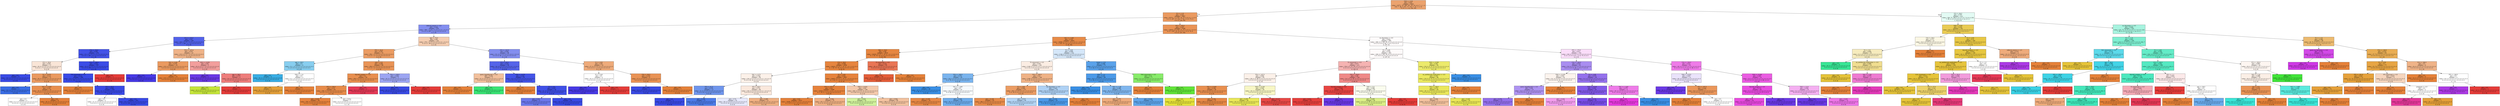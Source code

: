 digraph Tree {
node [shape=box, style="filled", color="black"] ;
0 [label="TSH <= 6.05\ngini = 0.441\nsamples = 6420\nvalue = [4771, 74, 169, 107, 32, 15, 4, 6, 7, 1, 1, 4\n232, 7, 38, 5, 231, 17, 312, 7, 72, 1, 2, 12\n73, 9, 1, 1, 12, 142, 55]", fillcolor="#e58139ba"] ;
1 [label="T3 <= 1.15\ngini = 0.331\nsamples = 5807\nvalue = [4731, 1, 0, 107, 32, 15, 4, 6, 0, 1, 1, 0, 0\n0, 0, 5, 227, 17, 312, 7, 72, 1, 0, 0, 73, 4\n0, 0, 2, 134, 55]", fillcolor="#e58139cd"] ;
0 -> 1 [labeldistance=2.5, labelangle=45, headlabel="True"] ;
2 [label="referral_source <= 4.0\ngini = 0.444\nsamples = 419\nvalue = [96, 1, 0, 0, 1, 0, 0, 0, 0, 0, 1, 0, 0, 0\n0, 4, 0, 2, 297, 7, 1, 0, 0, 0, 0, 0, 0, 0\n2, 7, 0]", fillcolor="#394ae59f"] ;
1 -> 2 ;
3 [label="FTI <= 155.0\ngini = 0.22\nsamples = 297\nvalue = [26, 0, 0, 0, 1, 0, 0, 0, 0, 0, 0, 0, 0, 0\n0, 0, 0, 1, 261, 3, 1, 0, 0, 0, 0, 0, 0, 0\n0, 4, 0]", fillcolor="#394ae5dd"] ;
2 -> 3 ;
4 [label="TT4 <= 50.0\ngini = 0.091\nsamples = 274\nvalue = [11, 0, 0, 0, 0, 0, 0, 0, 0, 0, 0, 0, 0, 0\n0, 0, 0, 1, 261, 0, 0, 0, 0, 0, 0, 0, 0, 0\n0, 1, 0]", fillcolor="#394ae5f2"] ;
3 -> 4 ;
5 [label="FTI <= 50.0\ngini = 0.547\nsamples = 17\nvalue = [9, 0, 0, 0, 0, 0, 0, 0, 0, 0, 0, 0, 0, 0\n0, 0, 0, 1, 7, 0, 0, 0, 0, 0, 0, 0, 0, 0\n0, 0, 0]", fillcolor="#e5813933"] ;
4 -> 5 ;
6 [label="gini = 0.0\nsamples = 6\nvalue = [0, 0, 0, 0, 0, 0, 0, 0, 0, 0, 0, 0, 0, 0\n0, 0, 0, 0, 6, 0, 0, 0, 0, 0, 0, 0, 0, 0\n0, 0, 0]", fillcolor="#394ae5ff"] ;
5 -> 6 ;
7 [label="T3 <= 0.075\ngini = 0.314\nsamples = 11\nvalue = [9, 0, 0, 0, 0, 0, 0, 0, 0, 0, 0, 0, 0, 0\n0, 0, 0, 1, 1, 0, 0, 0, 0, 0, 0, 0, 0, 0\n0, 0, 0]", fillcolor="#e58139cc"] ;
5 -> 7 ;
8 [label="gini = 0.0\nsamples = 1\nvalue = [0, 0, 0, 0, 0, 0, 0, 0, 0, 0, 0, 0, 0, 0\n0, 0, 0, 1, 0, 0, 0, 0, 0, 0, 0, 0, 0, 0\n0, 0, 0]", fillcolor="#396de5ff"] ;
7 -> 8 ;
9 [label="T4U <= 0.565\ngini = 0.18\nsamples = 10\nvalue = [9, 0, 0, 0, 0, 0, 0, 0, 0, 0, 0, 0, 0, 0\n0, 0, 0, 0, 1, 0, 0, 0, 0, 0, 0, 0, 0, 0\n0, 0, 0]", fillcolor="#e58139e3"] ;
7 -> 9 ;
10 [label="gini = 0.5\nsamples = 2\nvalue = [1, 0, 0, 0, 0, 0, 0, 0, 0, 0, 0, 0, 0, 0\n0, 0, 0, 0, 1, 0, 0, 0, 0, 0, 0, 0, 0, 0\n0, 0, 0]", fillcolor="#e5813900"] ;
9 -> 10 ;
11 [label="gini = 0.0\nsamples = 8\nvalue = [8, 0, 0, 0, 0, 0, 0, 0, 0, 0, 0, 0, 0, 0\n0, 0, 0, 0, 0, 0, 0, 0, 0, 0, 0, 0, 0, 0\n0, 0, 0]", fillcolor="#e58139ff"] ;
9 -> 11 ;
12 [label="TT4 <= 158.5\ngini = 0.023\nsamples = 257\nvalue = [2, 0, 0, 0, 0, 0, 0, 0, 0, 0, 0, 0, 0, 0\n0, 0, 0, 0, 254, 0, 0, 0, 0, 0, 0, 0, 0, 0\n0, 1, 0]", fillcolor="#394ae5fc"] ;
4 -> 12 ;
13 [label="TT4_measured <= 0.5\ngini = 0.016\nsamples = 256\nvalue = [2, 0, 0, 0, 0, 0, 0, 0, 0, 0, 0, 0, 0, 0\n0, 0, 0, 0, 254, 0, 0, 0, 0, 0, 0, 0, 0, 0\n0, 0, 0]", fillcolor="#394ae5fd"] ;
12 -> 13 ;
14 [label="gini = 0.0\nsamples = 1\nvalue = [1, 0, 0, 0, 0, 0, 0, 0, 0, 0, 0, 0, 0, 0\n0, 0, 0, 0, 0, 0, 0, 0, 0, 0, 0, 0, 0, 0\n0, 0, 0]", fillcolor="#e58139ff"] ;
13 -> 14 ;
15 [label="FTI <= 62.5\ngini = 0.008\nsamples = 255\nvalue = [1, 0, 0, 0, 0, 0, 0, 0, 0, 0, 0, 0, 0, 0\n0, 0, 0, 0, 254, 0, 0, 0, 0, 0, 0, 0, 0, 0\n0, 0, 0]", fillcolor="#394ae5fe"] ;
13 -> 15 ;
16 [label="gini = 0.5\nsamples = 2\nvalue = [1, 0, 0, 0, 0, 0, 0, 0, 0, 0, 0, 0, 0, 0\n0, 0, 0, 0, 1, 0, 0, 0, 0, 0, 0, 0, 0, 0\n0, 0, 0]", fillcolor="#e5813900"] ;
15 -> 16 ;
17 [label="gini = 0.0\nsamples = 253\nvalue = [0, 0, 0, 0, 0, 0, 0, 0, 0, 0, 0, 0, 0, 0\n0, 0, 0, 0, 253, 0, 0, 0, 0, 0, 0, 0, 0, 0\n0, 0, 0]", fillcolor="#394ae5ff"] ;
15 -> 17 ;
18 [label="gini = 0.0\nsamples = 1\nvalue = [0, 0, 0, 0, 0, 0, 0, 0, 0, 0, 0, 0, 0, 0\n0, 0, 0, 0, 0, 0, 0, 0, 0, 0, 0, 0, 0, 0\n0, 1, 0]", fillcolor="#e53c39ff"] ;
12 -> 18 ;
19 [label="TT4 <= 147.0\ngini = 0.537\nsamples = 23\nvalue = [15, 0, 0, 0, 1, 0, 0, 0, 0, 0, 0, 0, 0, 0\n0, 0, 0, 0, 0, 3, 1, 0, 0, 0, 0, 0, 0, 0\n0, 3, 0]", fillcolor="#e5813999"] ;
3 -> 19 ;
20 [label="T4U <= 0.59\ngini = 0.278\nsamples = 18\nvalue = [15, 0, 0, 0, 0, 0, 0, 0, 0, 0, 0, 0, 0, 0\n0, 0, 0, 0, 0, 3, 0, 0, 0, 0, 0, 0, 0, 0\n0, 0, 0]", fillcolor="#e58139cc"] ;
19 -> 20 ;
21 [label="gini = 0.0\nsamples = 3\nvalue = [0, 0, 0, 0, 0, 0, 0, 0, 0, 0, 0, 0, 0, 0\n0, 0, 0, 0, 0, 3, 0, 0, 0, 0, 0, 0, 0, 0\n0, 0, 0]", fillcolor="#4739e5ff"] ;
20 -> 21 ;
22 [label="gini = 0.0\nsamples = 15\nvalue = [15, 0, 0, 0, 0, 0, 0, 0, 0, 0, 0, 0, 0, 0\n0, 0, 0, 0, 0, 0, 0, 0, 0, 0, 0, 0, 0, 0\n0, 0, 0]", fillcolor="#e58139ff"] ;
20 -> 22 ;
23 [label="TSH <= 0.055\ngini = 0.56\nsamples = 5\nvalue = [0, 0, 0, 0, 1, 0, 0, 0, 0, 0, 0, 0, 0, 0\n0, 0, 0, 0, 0, 0, 1, 0, 0, 0, 0, 0, 0, 0\n0, 3, 0]", fillcolor="#e53c397f"] ;
19 -> 23 ;
24 [label="gini = 0.0\nsamples = 1\nvalue = [0, 0, 0, 0, 0, 0, 0, 0, 0, 0, 0, 0, 0, 0\n0, 0, 0, 0, 0, 0, 1, 0, 0, 0, 0, 0, 0, 0\n0, 0, 0]", fillcolor="#6a39e5ff"] ;
23 -> 24 ;
25 [label="age <= 36.5\ngini = 0.375\nsamples = 4\nvalue = [0, 0, 0, 0, 1, 0, 0, 0, 0, 0, 0, 0, 0, 0\n0, 0, 0, 0, 0, 0, 0, 0, 0, 0, 0, 0, 0, 0\n0, 3, 0]", fillcolor="#e53c39aa"] ;
23 -> 25 ;
26 [label="gini = 0.0\nsamples = 1\nvalue = [0, 0, 0, 0, 1, 0, 0, 0, 0, 0, 0, 0, 0, 0\n0, 0, 0, 0, 0, 0, 0, 0, 0, 0, 0, 0, 0, 0\n0, 0, 0]", fillcolor="#c5e539ff"] ;
25 -> 26 ;
27 [label="gini = 0.0\nsamples = 3\nvalue = [0, 0, 0, 0, 0, 0, 0, 0, 0, 0, 0, 0, 0, 0\n0, 0, 0, 0, 0, 0, 0, 0, 0, 0, 0, 0, 0, 0\n0, 3, 0]", fillcolor="#e53c39ff"] ;
25 -> 27 ;
28 [label="age <= 70.5\ngini = 0.58\nsamples = 122\nvalue = [70, 1, 0, 0, 0, 0, 0, 0, 0, 0, 1, 0, 0, 0\n0, 4, 0, 1, 36, 4, 0, 0, 0, 0, 0, 0, 0, 0\n2, 3, 0]", fillcolor="#e5813965"] ;
2 -> 28 ;
29 [label="FTI <= 64.5\ngini = 0.357\nsamples = 74\nvalue = [59, 1, 0, 0, 0, 0, 0, 0, 0, 0, 0, 0, 0, 0\n0, 4, 0, 1, 2, 3, 0, 0, 0, 0, 0, 0, 0, 0\n2, 2, 0]", fillcolor="#e58139c8"] ;
28 -> 29 ;
30 [label="age <= 60.5\ngini = 0.5\nsamples = 6\nvalue = [1, 1, 0, 0, 0, 0, 0, 0, 0, 0, 0, 0, 0, 0\n0, 4, 0, 0, 0, 0, 0, 0, 0, 0, 0, 0, 0, 0\n0, 0, 0]", fillcolor="#39aee599"] ;
29 -> 30 ;
31 [label="gini = 0.0\nsamples = 4\nvalue = [0, 0, 0, 0, 0, 0, 0, 0, 0, 0, 0, 0, 0, 0\n0, 4, 0, 0, 0, 0, 0, 0, 0, 0, 0, 0, 0, 0\n0, 0, 0]", fillcolor="#39aee5ff"] ;
30 -> 31 ;
32 [label="TSH <= 1.31\ngini = 0.5\nsamples = 2\nvalue = [1, 1, 0, 0, 0, 0, 0, 0, 0, 0, 0, 0, 0, 0\n0, 0, 0, 0, 0, 0, 0, 0, 0, 0, 0, 0, 0, 0\n0, 0, 0]", fillcolor="#e5813900"] ;
30 -> 32 ;
33 [label="gini = 0.0\nsamples = 1\nvalue = [0, 1, 0, 0, 0, 0, 0, 0, 0, 0, 0, 0, 0, 0\n0, 0, 0, 0, 0, 0, 0, 0, 0, 0, 0, 0, 0, 0\n0, 0, 0]", fillcolor="#e5a039ff"] ;
32 -> 33 ;
34 [label="gini = 0.0\nsamples = 1\nvalue = [1, 0, 0, 0, 0, 0, 0, 0, 0, 0, 0, 0, 0, 0\n0, 0, 0, 0, 0, 0, 0, 0, 0, 0, 0, 0, 0, 0\n0, 0, 0]", fillcolor="#e58139ff"] ;
32 -> 34 ;
35 [label="sick <= 0.5\ngini = 0.268\nsamples = 68\nvalue = [58, 0, 0, 0, 0, 0, 0, 0, 0, 0, 0, 0, 0, 0\n0, 0, 0, 1, 2, 3, 0, 0, 0, 0, 0, 0, 0, 0\n2, 2, 0]", fillcolor="#e58139d8"] ;
29 -> 35 ;
36 [label="thyroid_surgery <= 0.5\ngini = 0.2\nsamples = 65\nvalue = [58, 0, 0, 0, 0, 0, 0, 0, 0, 0, 0, 0, 0, 0\n0, 0, 0, 1, 0, 3, 0, 0, 0, 0, 0, 0, 0, 0\n2, 1, 0]", fillcolor="#e58139e2"] ;
35 -> 36 ;
37 [label="FTI <= 156.0\ngini = 0.15\nsamples = 63\nvalue = [58, 0, 0, 0, 0, 0, 0, 0, 0, 0, 0, 0, 0, 0\n0, 0, 0, 1, 0, 3, 0, 0, 0, 0, 0, 0, 0, 0\n0, 1, 0]", fillcolor="#e58139ea"] ;
36 -> 37 ;
38 [label="gini = 0.035\nsamples = 56\nvalue = [55, 0, 0, 0, 0, 0, 0, 0, 0, 0, 0, 0, 0, 0\n0, 0, 0, 1, 0, 0, 0, 0, 0, 0, 0, 0, 0, 0\n0, 0, 0]", fillcolor="#e58139fa"] ;
37 -> 38 ;
39 [label="gini = 0.612\nsamples = 7\nvalue = [3, 0, 0, 0, 0, 0, 0, 0, 0, 0, 0, 0, 0, 0\n0, 0, 0, 0, 0, 3, 0, 0, 0, 0, 0, 0, 0, 0\n0, 1, 0]", fillcolor="#e5813900"] ;
37 -> 39 ;
40 [label="gini = 0.0\nsamples = 2\nvalue = [0, 0, 0, 0, 0, 0, 0, 0, 0, 0, 0, 0, 0, 0\n0, 0, 0, 0, 0, 0, 0, 0, 0, 0, 0, 0, 0, 0\n2, 0, 0]", fillcolor="#e53956ff"] ;
36 -> 40 ;
41 [label="TT4 <= 128.0\ngini = 0.444\nsamples = 3\nvalue = [0, 0, 0, 0, 0, 0, 0, 0, 0, 0, 0, 0, 0, 0\n0, 0, 0, 0, 2, 0, 0, 0, 0, 0, 0, 0, 0, 0\n0, 1, 0]", fillcolor="#394ae57f"] ;
35 -> 41 ;
42 [label="gini = 0.0\nsamples = 2\nvalue = [0, 0, 0, 0, 0, 0, 0, 0, 0, 0, 0, 0, 0, 0\n0, 0, 0, 0, 2, 0, 0, 0, 0, 0, 0, 0, 0, 0\n0, 0, 0]", fillcolor="#394ae5ff"] ;
41 -> 42 ;
43 [label="gini = 0.0\nsamples = 1\nvalue = [0, 0, 0, 0, 0, 0, 0, 0, 0, 0, 0, 0, 0, 0\n0, 0, 0, 0, 0, 0, 0, 0, 0, 0, 0, 0, 0, 0\n0, 1, 0]", fillcolor="#e53c39ff"] ;
41 -> 43 ;
44 [label="FTI <= 143.5\ngini = 0.444\nsamples = 48\nvalue = [11, 0, 0, 0, 0, 0, 0, 0, 0, 0, 1, 0, 0, 0\n0, 0, 0, 0, 34, 1, 0, 0, 0, 0, 0, 0, 0, 0\n0, 1, 0]", fillcolor="#394ae59f"] ;
28 -> 44 ;
45 [label="FTI <= 63.5\ngini = 0.234\nsamples = 38\nvalue = [4, 0, 0, 0, 0, 0, 0, 0, 0, 0, 1, 0, 0, 0\n0, 0, 0, 0, 33, 0, 0, 0, 0, 0, 0, 0, 0, 0\n0, 0, 0]", fillcolor="#394ae5da"] ;
44 -> 45 ;
46 [label="query_hypothyroid <= 0.5\ngini = 0.444\nsamples = 3\nvalue = [2, 0, 0, 0, 0, 0, 0, 0, 0, 0, 1, 0, 0, 0\n0, 0, 0, 0, 0, 0, 0, 0, 0, 0, 0, 0, 0, 0\n0, 0, 0]", fillcolor="#e581397f"] ;
45 -> 46 ;
47 [label="gini = 0.0\nsamples = 2\nvalue = [2, 0, 0, 0, 0, 0, 0, 0, 0, 0, 0, 0, 0, 0\n0, 0, 0, 0, 0, 0, 0, 0, 0, 0, 0, 0, 0, 0\n0, 0, 0]", fillcolor="#e58139ff"] ;
46 -> 47 ;
48 [label="gini = 0.0\nsamples = 1\nvalue = [0, 0, 0, 0, 0, 0, 0, 0, 0, 0, 1, 0, 0, 0\n0, 0, 0, 0, 0, 0, 0, 0, 0, 0, 0, 0, 0, 0\n0, 0, 0]", fillcolor="#39e575ff"] ;
46 -> 48 ;
49 [label="TSH <= 0.075\ngini = 0.108\nsamples = 35\nvalue = [2, 0, 0, 0, 0, 0, 0, 0, 0, 0, 0, 0, 0, 0\n0, 0, 0, 0, 33, 0, 0, 0, 0, 0, 0, 0, 0, 0\n0, 0, 0]", fillcolor="#394ae5f0"] ;
45 -> 49 ;
50 [label="gini = 0.0\nsamples = 1\nvalue = [1, 0, 0, 0, 0, 0, 0, 0, 0, 0, 0, 0, 0, 0\n0, 0, 0, 0, 0, 0, 0, 0, 0, 0, 0, 0, 0, 0\n0, 0, 0]", fillcolor="#e58139ff"] ;
49 -> 50 ;
51 [label="T3 <= 0.5\ngini = 0.057\nsamples = 34\nvalue = [1, 0, 0, 0, 0, 0, 0, 0, 0, 0, 0, 0, 0, 0\n0, 0, 0, 0, 33, 0, 0, 0, 0, 0, 0, 0, 0, 0\n0, 0, 0]", fillcolor="#394ae5f7"] ;
49 -> 51 ;
52 [label="gini = 0.32\nsamples = 5\nvalue = [1, 0, 0, 0, 0, 0, 0, 0, 0, 0, 0, 0, 0, 0\n0, 0, 0, 0, 4, 0, 0, 0, 0, 0, 0, 0, 0, 0\n0, 0, 0]", fillcolor="#394ae5bf"] ;
51 -> 52 ;
53 [label="gini = 0.0\nsamples = 29\nvalue = [0, 0, 0, 0, 0, 0, 0, 0, 0, 0, 0, 0, 0, 0\n0, 0, 0, 0, 29, 0, 0, 0, 0, 0, 0, 0, 0, 0\n0, 0, 0]", fillcolor="#394ae5ff"] ;
51 -> 53 ;
54 [label="T3 <= 0.65\ngini = 0.48\nsamples = 10\nvalue = [7, 0, 0, 0, 0, 0, 0, 0, 0, 0, 0, 0, 0, 0\n0, 0, 0, 0, 1, 1, 0, 0, 0, 0, 0, 0, 0, 0\n0, 1, 0]", fillcolor="#e58139aa"] ;
44 -> 54 ;
55 [label="T3 <= 0.45\ngini = 0.5\nsamples = 2\nvalue = [0, 0, 0, 0, 0, 0, 0, 0, 0, 0, 0, 0, 0, 0\n0, 0, 0, 0, 0, 1, 0, 0, 0, 0, 0, 0, 0, 0\n0, 1, 0]", fillcolor="#4739e500"] ;
54 -> 55 ;
56 [label="gini = 0.0\nsamples = 1\nvalue = [0, 0, 0, 0, 0, 0, 0, 0, 0, 0, 0, 0, 0, 0\n0, 0, 0, 0, 0, 1, 0, 0, 0, 0, 0, 0, 0, 0\n0, 0, 0]", fillcolor="#4739e5ff"] ;
55 -> 56 ;
57 [label="gini = 0.0\nsamples = 1\nvalue = [0, 0, 0, 0, 0, 0, 0, 0, 0, 0, 0, 0, 0, 0\n0, 0, 0, 0, 0, 0, 0, 0, 0, 0, 0, 0, 0, 0\n0, 1, 0]", fillcolor="#e53c39ff"] ;
55 -> 57 ;
58 [label="TT4 <= 92.5\ngini = 0.219\nsamples = 8\nvalue = [7, 0, 0, 0, 0, 0, 0, 0, 0, 0, 0, 0, 0, 0\n0, 0, 0, 0, 1, 0, 0, 0, 0, 0, 0, 0, 0, 0\n0, 0, 0]", fillcolor="#e58139db"] ;
54 -> 58 ;
59 [label="gini = 0.0\nsamples = 1\nvalue = [0, 0, 0, 0, 0, 0, 0, 0, 0, 0, 0, 0, 0, 0\n0, 0, 0, 0, 1, 0, 0, 0, 0, 0, 0, 0, 0, 0\n0, 0, 0]", fillcolor="#394ae5ff"] ;
58 -> 59 ;
60 [label="gini = 0.0\nsamples = 7\nvalue = [7, 0, 0, 0, 0, 0, 0, 0, 0, 0, 0, 0, 0, 0\n0, 0, 0, 0, 0, 0, 0, 0, 0, 0, 0, 0, 0, 0\n0, 0, 0]", fillcolor="#e58139ff"] ;
58 -> 60 ;
61 [label="FTI <= 155.5\ngini = 0.257\nsamples = 5388\nvalue = [4635, 0, 0, 107, 31, 15, 4, 6, 0, 1, 0, 0, 0\n0, 0, 1, 227, 15, 15, 0, 71, 1, 0, 0, 73, 4\n0, 0, 0, 127, 55]", fillcolor="#e58139da"] ;
1 -> 61 ;
62 [label="T4U <= 1.265\ngini = 0.141\nsamples = 4933\nvalue = [4566, 0, 0, 5, 1, 15, 4, 6, 0, 1, 0, 0, 0, 0\n0, 1, 216, 15, 15, 0, 9, 0, 0, 0, 0, 4, 0, 0\n0, 20, 55]", fillcolor="#e58139eb"] ;
61 -> 62 ;
63 [label="TBG <= 30.5\ngini = 0.08\nsamples = 4619\nvalue = [4430, 0, 0, 5, 1, 15, 4, 1, 0, 1, 0, 0, 0, 0\n0, 1, 43, 15, 15, 0, 9, 0, 0, 0, 0, 4, 0, 0\n0, 20, 55]", fillcolor="#e58139f4"] ;
62 -> 63 ;
64 [label="TT4 <= 56.5\ngini = 0.058\nsamples = 4556\nvalue = [4422, 0, 0, 5, 1, 15, 4, 1, 0, 1, 0, 0, 0, 0\n0, 1, 43, 15, 15, 0, 9, 0, 0, 0, 0, 4, 0, 0\n0, 20, 0]", fillcolor="#e58139f7"] ;
63 -> 64 ;
65 [label="T4U <= 0.73\ngini = 0.782\nsamples = 59\nvalue = [19, 0, 0, 2, 0, 0, 0, 0, 0, 1, 0, 0, 0, 0\n0, 0, 0, 10, 14, 0, 0, 0, 0, 0, 0, 4, 0, 0\n0, 9, 0]", fillcolor="#e581391c"] ;
64 -> 65 ;
66 [label="FTI <= 61.5\ngini = 0.379\nsamples = 13\nvalue = [1, 0, 0, 0, 0, 0, 0, 0, 0, 0, 0, 0, 0, 0\n0, 0, 0, 10, 2, 0, 0, 0, 0, 0, 0, 0, 0, 0\n0, 0, 0]", fillcolor="#396de5b9"] ;
65 -> 66 ;
67 [label="gini = 0.0\nsamples = 2\nvalue = [0, 0, 0, 0, 0, 0, 0, 0, 0, 0, 0, 0, 0, 0\n0, 0, 0, 0, 2, 0, 0, 0, 0, 0, 0, 0, 0, 0\n0, 0, 0]", fillcolor="#394ae5ff"] ;
66 -> 67 ;
68 [label="gini = 0.165\nsamples = 11\nvalue = [1, 0, 0, 0, 0, 0, 0, 0, 0, 0, 0, 0, 0, 0\n0, 0, 0, 10, 0, 0, 0, 0, 0, 0, 0, 0, 0, 0\n0, 0, 0]", fillcolor="#396de5e6"] ;
66 -> 68 ;
69 [label="FTI <= 64.5\ngini = 0.731\nsamples = 46\nvalue = [18, 0, 0, 2, 0, 0, 0, 0, 0, 1, 0, 0, 0, 0\n0, 0, 0, 0, 12, 0, 0, 0, 0, 0, 0, 4, 0, 0\n0, 9, 0]", fillcolor="#e581392d"] ;
65 -> 69 ;
70 [label="gini = 0.72\nsamples = 33\nvalue = [9, 0, 0, 0, 0, 0, 0, 0, 0, 0, 0, 0, 0, 0\n0, 0, 0, 0, 12, 0, 0, 0, 0, 0, 0, 4, 0, 0\n0, 8, 0]", fillcolor="#394ae520"] ;
69 -> 70 ;
71 [label="gini = 0.485\nsamples = 13\nvalue = [9, 0, 0, 2, 0, 0, 0, 0, 0, 1, 0, 0, 0, 0\n0, 0, 0, 0, 0, 0, 0, 0, 0, 0, 0, 0, 0, 0\n0, 1, 0]", fillcolor="#e58139a2"] ;
69 -> 71 ;
72 [label="T3 <= 3.05\ngini = 0.041\nsamples = 4497\nvalue = [4403, 0, 0, 3, 1, 15, 4, 1, 0, 0, 0, 0, 0, 0\n0, 1, 43, 5, 1, 0, 9, 0, 0, 0, 0, 0, 0, 0\n0, 11, 0]", fillcolor="#e58139fa"] ;
64 -> 72 ;
73 [label="TT4 <= 157.5\ngini = 0.02\nsamples = 4388\nvalue = [4343, 0, 0, 0, 1, 2, 0, 1, 0, 0, 0, 0, 0, 0\n0, 1, 19, 5, 1, 0, 9, 0, 0, 0, 0, 0, 0, 0\n0, 6, 0]", fillcolor="#e58139fc"] ;
72 -> 73 ;
74 [label="gini = 0.01\nsamples = 4313\nvalue = [4292, 0, 0, 0, 0, 2, 0, 1, 0, 0, 0, 0, 0, 0\n0, 1, 8, 5, 1, 0, 1, 0, 0, 0, 0, 0, 0, 0\n0, 2, 0]", fillcolor="#e58139fe"] ;
73 -> 74 ;
75 [label="gini = 0.502\nsamples = 75\nvalue = [51, 0, 0, 0, 1, 0, 0, 0, 0, 0, 0, 0, 0, 0\n0, 0, 11, 0, 0, 0, 8, 0, 0, 0, 0, 0, 0, 0\n0, 4, 0]", fillcolor="#e581399f"] ;
73 -> 75 ;
76 [label="TSH <= 0.032\ngini = 0.63\nsamples = 109\nvalue = [60, 0, 0, 3, 0, 13, 4, 0, 0, 0, 0, 0, 0, 0\n0, 0, 24, 0, 0, 0, 0, 0, 0, 0, 0, 0, 0, 0\n0, 5, 0]", fillcolor="#e581396c"] ;
72 -> 76 ;
77 [label="gini = 0.622\nsamples = 14\nvalue = [2, 0, 0, 2, 0, 8, 1, 0, 0, 0, 0, 0, 0, 0\n0, 0, 1, 0, 0, 0, 0, 0, 0, 0, 0, 0, 0, 0\n0, 0, 0]", fillcolor="#a3e5397f"] ;
76 -> 77 ;
78 [label="gini = 0.562\nsamples = 95\nvalue = [58, 0, 0, 1, 0, 5, 3, 0, 0, 0, 0, 0, 0, 0\n0, 0, 23, 0, 0, 0, 0, 0, 0, 0, 0, 0, 0, 0\n0, 5, 0]", fillcolor="#e581397c"] ;
76 -> 78 ;
79 [label="T3_measured <= 0.5\ngini = 0.222\nsamples = 63\nvalue = [8, 0, 0, 0, 0, 0, 0, 0, 0, 0, 0, 0, 0, 0\n0, 0, 0, 0, 0, 0, 0, 0, 0, 0, 0, 0, 0, 0\n0, 0, 55]", fillcolor="#e55e39da"] ;
63 -> 79 ;
80 [label="gini = 0.0\nsamples = 55\nvalue = [0, 0, 0, 0, 0, 0, 0, 0, 0, 0, 0, 0, 0, 0\n0, 0, 0, 0, 0, 0, 0, 0, 0, 0, 0, 0, 0, 0\n0, 0, 55]", fillcolor="#e55e39ff"] ;
79 -> 80 ;
81 [label="gini = 0.0\nsamples = 8\nvalue = [8, 0, 0, 0, 0, 0, 0, 0, 0, 0, 0, 0, 0, 0\n0, 0, 0, 0, 0, 0, 0, 0, 0, 0, 0, 0, 0, 0\n0, 0, 0]", fillcolor="#e58139ff"] ;
79 -> 81 ;
82 [label="T3 <= 3.05\ngini = 0.509\nsamples = 314\nvalue = [136, 0, 0, 0, 0, 0, 0, 5, 0, 0, 0, 0, 0, 0\n0, 0, 173, 0, 0, 0, 0, 0, 0, 0, 0, 0, 0, 0\n0, 0, 0]", fillcolor="#398fe535"] ;
62 -> 82 ;
83 [label="T3_measured <= 0.5\ngini = 0.501\nsamples = 241\nvalue = [129, 0, 0, 0, 0, 0, 0, 1, 0, 0, 0, 0, 0, 0\n0, 0, 111, 0, 0, 0, 0, 0, 0, 0, 0, 0, 0, 0\n0, 0, 0]", fillcolor="#e5813923"] ;
82 -> 83 ;
84 [label="TT4 <= 150.5\ngini = 0.372\nsamples = 93\nvalue = [23, 0, 0, 0, 0, 0, 0, 0, 0, 0, 0, 0, 0, 0\n0, 0, 70, 0, 0, 0, 0, 0, 0, 0, 0, 0, 0, 0\n0, 0, 0]", fillcolor="#398fe5ab"] ;
83 -> 84 ;
85 [label="gini = 0.0\nsamples = 46\nvalue = [0, 0, 0, 0, 0, 0, 0, 0, 0, 0, 0, 0, 0, 0\n0, 0, 46, 0, 0, 0, 0, 0, 0, 0, 0, 0, 0, 0\n0, 0, 0]", fillcolor="#398fe5ff"] ;
84 -> 85 ;
86 [label="T4U <= 1.465\ngini = 0.5\nsamples = 47\nvalue = [23, 0, 0, 0, 0, 0, 0, 0, 0, 0, 0, 0, 0, 0\n0, 0, 24, 0, 0, 0, 0, 0, 0, 0, 0, 0, 0, 0\n0, 0, 0]", fillcolor="#398fe50b"] ;
84 -> 86 ;
87 [label="gini = 0.105\nsamples = 18\nvalue = [17, 0, 0, 0, 0, 0, 0, 0, 0, 0, 0, 0, 0, 0\n0, 0, 1, 0, 0, 0, 0, 0, 0, 0, 0, 0, 0, 0\n0, 0, 0]", fillcolor="#e58139f0"] ;
86 -> 87 ;
88 [label="gini = 0.328\nsamples = 29\nvalue = [6, 0, 0, 0, 0, 0, 0, 0, 0, 0, 0, 0, 0, 0\n0, 0, 23, 0, 0, 0, 0, 0, 0, 0, 0, 0, 0, 0\n0, 0, 0]", fillcolor="#398fe5bc"] ;
86 -> 88 ;
89 [label="TT4 <= 160.5\ngini = 0.41\nsamples = 148\nvalue = [106, 0, 0, 0, 0, 0, 0, 1, 0, 0, 0, 0, 0, 0\n0, 0, 41, 0, 0, 0, 0, 0, 0, 0, 0, 0, 0, 0\n0, 0, 0]", fillcolor="#e581399b"] ;
83 -> 89 ;
90 [label="T3 <= 2.85\ngini = 0.294\nsamples = 113\nvalue = [93, 0, 0, 0, 0, 0, 0, 1, 0, 0, 0, 0, 0, 0\n0, 0, 19, 0, 0, 0, 0, 0, 0, 0, 0, 0, 0, 0\n0, 0, 0]", fillcolor="#e58139c9"] ;
89 -> 90 ;
91 [label="gini = 0.139\nsamples = 93\nvalue = [86, 0, 0, 0, 0, 0, 0, 0, 0, 0, 0, 0, 0, 0\n0, 0, 7, 0, 0, 0, 0, 0, 0, 0, 0, 0, 0, 0\n0, 0, 0]", fillcolor="#e58139ea"] ;
90 -> 91 ;
92 [label="gini = 0.515\nsamples = 20\nvalue = [7, 0, 0, 0, 0, 0, 0, 1, 0, 0, 0, 0, 0, 0\n0, 0, 12, 0, 0, 0, 0, 0, 0, 0, 0, 0, 0, 0\n0, 0, 0]", fillcolor="#398fe562"] ;
90 -> 92 ;
93 [label="on_thyroxine <= 0.5\ngini = 0.467\nsamples = 35\nvalue = [13, 0, 0, 0, 0, 0, 0, 0, 0, 0, 0, 0, 0, 0\n0, 0, 22, 0, 0, 0, 0, 0, 0, 0, 0, 0, 0, 0\n0, 0, 0]", fillcolor="#398fe568"] ;
89 -> 93 ;
94 [label="gini = 0.153\nsamples = 24\nvalue = [2, 0, 0, 0, 0, 0, 0, 0, 0, 0, 0, 0, 0, 0\n0, 0, 22, 0, 0, 0, 0, 0, 0, 0, 0, 0, 0, 0\n0, 0, 0]", fillcolor="#398fe5e8"] ;
93 -> 94 ;
95 [label="gini = 0.0\nsamples = 11\nvalue = [11, 0, 0, 0, 0, 0, 0, 0, 0, 0, 0, 0, 0, 0\n0, 0, 0, 0, 0, 0, 0, 0, 0, 0, 0, 0, 0, 0\n0, 0, 0]", fillcolor="#e58139ff"] ;
93 -> 95 ;
96 [label="tumor <= 0.5\ngini = 0.266\nsamples = 73\nvalue = [7, 0, 0, 0, 0, 0, 0, 4, 0, 0, 0, 0, 0, 0\n0, 0, 62, 0, 0, 0, 0, 0, 0, 0, 0, 0, 0, 0\n0, 0, 0]", fillcolor="#398fe5d4"] ;
82 -> 96 ;
97 [label="TSH <= 1.2\ngini = 0.161\nsamples = 68\nvalue = [6, 0, 0, 0, 0, 0, 0, 0, 0, 0, 0, 0, 0, 0\n0, 0, 62, 0, 0, 0, 0, 0, 0, 0, 0, 0, 0, 0\n0, 0, 0]", fillcolor="#398fe5e6"] ;
96 -> 97 ;
98 [label="gini = 0.0\nsamples = 45\nvalue = [0, 0, 0, 0, 0, 0, 0, 0, 0, 0, 0, 0, 0, 0\n0, 0, 45, 0, 0, 0, 0, 0, 0, 0, 0, 0, 0, 0\n0, 0, 0]", fillcolor="#398fe5ff"] ;
97 -> 98 ;
99 [label="T4U <= 1.48\ngini = 0.386\nsamples = 23\nvalue = [6, 0, 0, 0, 0, 0, 0, 0, 0, 0, 0, 0, 0, 0\n0, 0, 17, 0, 0, 0, 0, 0, 0, 0, 0, 0, 0, 0\n0, 0, 0]", fillcolor="#398fe5a5"] ;
97 -> 99 ;
100 [label="gini = 0.375\nsamples = 4\nvalue = [3, 0, 0, 0, 0, 0, 0, 0, 0, 0, 0, 0, 0, 0\n0, 0, 1, 0, 0, 0, 0, 0, 0, 0, 0, 0, 0, 0\n0, 0, 0]", fillcolor="#e58139aa"] ;
99 -> 100 ;
101 [label="gini = 0.266\nsamples = 19\nvalue = [3, 0, 0, 0, 0, 0, 0, 0, 0, 0, 0, 0, 0, 0\n0, 0, 16, 0, 0, 0, 0, 0, 0, 0, 0, 0, 0, 0\n0, 0, 0]", fillcolor="#398fe5cf"] ;
99 -> 101 ;
102 [label="TSH_measured <= 0.5\ngini = 0.32\nsamples = 5\nvalue = [1, 0, 0, 0, 0, 0, 0, 4, 0, 0, 0, 0, 0, 0\n0, 0, 0, 0, 0, 0, 0, 0, 0, 0, 0, 0, 0, 0\n0, 0, 0]", fillcolor="#61e539bf"] ;
96 -> 102 ;
103 [label="gini = 0.0\nsamples = 1\nvalue = [1, 0, 0, 0, 0, 0, 0, 0, 0, 0, 0, 0, 0, 0\n0, 0, 0, 0, 0, 0, 0, 0, 0, 0, 0, 0, 0, 0\n0, 0, 0]", fillcolor="#e58139ff"] ;
102 -> 103 ;
104 [label="gini = 0.0\nsamples = 4\nvalue = [0, 0, 0, 0, 0, 0, 0, 4, 0, 0, 0, 0, 0, 0\n0, 0, 0, 0, 0, 0, 0, 0, 0, 0, 0, 0, 0, 0\n0, 0, 0]", fillcolor="#61e539ff"] ;
102 -> 104 ;
105 [label="on_thyroxine <= 0.5\ngini = 0.822\nsamples = 455\nvalue = [69, 0, 0, 102, 30, 0, 0, 0, 0, 0, 0, 0, 0, 0\n0, 0, 11, 0, 0, 0, 62, 1, 0, 0, 73, 0, 0, 0\n0, 107, 0]", fillcolor="#e53c3904"] ;
61 -> 105 ;
106 [label="T3 <= 2.85\ngini = 0.725\nsamples = 303\nvalue = [49, 0, 0, 102, 30, 0, 0, 0, 0, 0, 0, 0, 0, 0\n0, 0, 10, 0, 0, 0, 5, 0, 0, 0, 0, 0, 0, 0\n0, 107, 0]", fillcolor="#e53c3906"] ;
105 -> 106 ;
107 [label="T3_measured <= 0.5\ngini = 0.671\nsamples = 211\nvalue = [39, 0, 0, 31, 30, 0, 0, 0, 0, 0, 0, 0, 0, 0\n0, 0, 0, 0, 0, 0, 5, 0, 0, 0, 0, 0, 0, 0\n0, 106, 0]", fillcolor="#e53c3963"] ;
106 -> 107 ;
108 [label="TT4 <= 147.5\ngini = 0.658\nsamples = 83\nvalue = [35, 0, 0, 29, 0, 0, 0, 0, 0, 0, 0, 0, 0, 0\n0, 0, 0, 0, 0, 0, 2, 0, 0, 0, 0, 0, 0, 0\n0, 17, 0]", fillcolor="#e581391c"] ;
107 -> 108 ;
109 [label="T4U <= 0.405\ngini = 0.184\nsamples = 39\nvalue = [35, 0, 0, 4, 0, 0, 0, 0, 0, 0, 0, 0, 0, 0\n0, 0, 0, 0, 0, 0, 0, 0, 0, 0, 0, 0, 0, 0\n0, 0, 0]", fillcolor="#e58139e2"] ;
108 -> 109 ;
110 [label="gini = 0.0\nsamples = 2\nvalue = [0, 0, 0, 2, 0, 0, 0, 0, 0, 0, 0, 0, 0, 0\n0, 0, 0, 0, 0, 0, 0, 0, 0, 0, 0, 0, 0, 0\n0, 0, 0]", fillcolor="#e5e239ff"] ;
109 -> 110 ;
111 [label="gini = 0.102\nsamples = 37\nvalue = [35, 0, 0, 2, 0, 0, 0, 0, 0, 0, 0, 0, 0, 0\n0, 0, 0, 0, 0, 0, 0, 0, 0, 0, 0, 0, 0, 0\n0, 0, 0]", fillcolor="#e58139f0"] ;
109 -> 111 ;
112 [label="TSH <= 0.105\ngini = 0.526\nsamples = 44\nvalue = [0, 0, 0, 25, 0, 0, 0, 0, 0, 0, 0, 0, 0, 0\n0, 0, 0, 0, 0, 0, 2, 0, 0, 0, 0, 0, 0, 0\n0, 17, 0]", fillcolor="#e5e2394c"] ;
108 -> 112 ;
113 [label="gini = 0.255\nsamples = 28\nvalue = [0, 0, 0, 24, 0, 0, 0, 0, 0, 0, 0, 0, 0, 0\n0, 0, 0, 0, 0, 0, 2, 0, 0, 0, 0, 0, 0, 0\n0, 2, 0]", fillcolor="#e5e239d8"] ;
112 -> 113 ;
114 [label="gini = 0.117\nsamples = 16\nvalue = [0, 0, 0, 1, 0, 0, 0, 0, 0, 0, 0, 0, 0, 0\n0, 0, 0, 0, 0, 0, 0, 0, 0, 0, 0, 0, 0, 0\n0, 15, 0]", fillcolor="#e53c39ee"] ;
112 -> 114 ;
115 [label="TT4 <= 154.5\ngini = 0.46\nsamples = 128\nvalue = [4, 0, 0, 2, 30, 0, 0, 0, 0, 0, 0, 0, 0, 0\n0, 0, 0, 0, 0, 0, 3, 0, 0, 0, 0, 0, 0, 0\n0, 89, 0]", fillcolor="#e53c399a"] ;
107 -> 115 ;
116 [label="thyroid_surgery <= 0.5\ngini = 0.089\nsamples = 65\nvalue = [1, 0, 0, 0, 0, 0, 0, 0, 0, 0, 0, 0, 0, 0\n0, 0, 0, 0, 0, 0, 2, 0, 0, 0, 0, 0, 0, 0\n0, 62, 0]", fillcolor="#e53c39f3"] ;
115 -> 116 ;
117 [label="gini = 0.031\nsamples = 63\nvalue = [1, 0, 0, 0, 0, 0, 0, 0, 0, 0, 0, 0, 0, 0\n0, 0, 0, 0, 0, 0, 0, 0, 0, 0, 0, 0, 0, 0\n0, 62, 0]", fillcolor="#e53c39fb"] ;
116 -> 117 ;
118 [label="gini = 0.0\nsamples = 2\nvalue = [0, 0, 0, 0, 0, 0, 0, 0, 0, 0, 0, 0, 0, 0\n0, 0, 0, 0, 0, 0, 2, 0, 0, 0, 0, 0, 0, 0\n0, 0, 0]", fillcolor="#6a39e5ff"] ;
116 -> 118 ;
119 [label="TSH <= 0.4\ngini = 0.586\nsamples = 63\nvalue = [3, 0, 0, 2, 30, 0, 0, 0, 0, 0, 0, 0, 0, 0\n0, 0, 0, 0, 0, 0, 1, 0, 0, 0, 0, 0, 0, 0\n0, 27, 0]", fillcolor="#c5e53915"] ;
115 -> 119 ;
120 [label="gini = 0.495\nsamples = 44\nvalue = [3, 0, 0, 2, 30, 0, 0, 0, 0, 0, 0, 0, 0, 0\n0, 0, 0, 0, 0, 0, 1, 0, 0, 0, 0, 0, 0, 0\n0, 8, 0]", fillcolor="#c5e5399c"] ;
119 -> 120 ;
121 [label="gini = 0.0\nsamples = 19\nvalue = [0, 0, 0, 0, 0, 0, 0, 0, 0, 0, 0, 0, 0, 0\n0, 0, 0, 0, 0, 0, 0, 0, 0, 0, 0, 0, 0, 0\n0, 19, 0]", fillcolor="#e53c39ff"] ;
119 -> 121 ;
122 [label="TSH <= 0.305\ngini = 0.381\nsamples = 92\nvalue = [10, 0, 0, 71, 0, 0, 0, 0, 0, 0, 0, 0, 0, 0\n0, 0, 10, 0, 0, 0, 0, 0, 0, 0, 0, 0, 0, 0\n0, 1, 0]", fillcolor="#e5e239be"] ;
106 -> 122 ;
123 [label="on_antithyroid_medication <= 0.5\ngini = 0.303\nsamples = 86\nvalue = [10, 0, 0, 71, 0, 0, 0, 0, 0, 0, 0, 0, 0, 0\n0, 0, 4, 0, 0, 0, 0, 0, 0, 0, 0, 0, 0, 0\n0, 1, 0]", fillcolor="#e5e239cd"] ;
122 -> 123 ;
124 [label="TT4 <= 138.5\ngini = 0.274\nsamples = 84\nvalue = [8, 0, 0, 71, 0, 0, 0, 0, 0, 0, 0, 0, 0, 0\n0, 0, 4, 0, 0, 0, 0, 0, 0, 0, 0, 0, 0, 0\n0, 1, 0]", fillcolor="#e5e239d3"] ;
123 -> 124 ;
125 [label="gini = 0.444\nsamples = 3\nvalue = [2, 0, 0, 1, 0, 0, 0, 0, 0, 0, 0, 0, 0, 0\n0, 0, 0, 0, 0, 0, 0, 0, 0, 0, 0, 0, 0, 0\n0, 0, 0]", fillcolor="#e581397f"] ;
124 -> 125 ;
126 [label="gini = 0.245\nsamples = 81\nvalue = [6, 0, 0, 70, 0, 0, 0, 0, 0, 0, 0, 0, 0, 0\n0, 0, 4, 0, 0, 0, 0, 0, 0, 0, 0, 0, 0, 0\n0, 1, 0]", fillcolor="#e5e239da"] ;
124 -> 126 ;
127 [label="gini = 0.0\nsamples = 2\nvalue = [2, 0, 0, 0, 0, 0, 0, 0, 0, 0, 0, 0, 0, 0\n0, 0, 0, 0, 0, 0, 0, 0, 0, 0, 0, 0, 0, 0\n0, 0, 0]", fillcolor="#e58139ff"] ;
123 -> 127 ;
128 [label="gini = 0.0\nsamples = 6\nvalue = [0, 0, 0, 0, 0, 0, 0, 0, 0, 0, 0, 0, 0, 0\n0, 0, 6, 0, 0, 0, 0, 0, 0, 0, 0, 0, 0, 0\n0, 0, 0]", fillcolor="#398fe5ff"] ;
122 -> 128 ;
129 [label="FTI <= 170.5\ngini = 0.611\nsamples = 152\nvalue = [20, 0, 0, 0, 0, 0, 0, 0, 0, 0, 0, 0, 0, 0\n0, 0, 1, 0, 0, 0, 57, 1, 0, 0, 73, 0, 0, 0\n0, 0, 0]", fillcolor="#e539dc2b"] ;
105 -> 129 ;
130 [label="TT4 <= 145.0\ngini = 0.518\nsamples = 61\nvalue = [12, 0, 0, 0, 0, 0, 0, 0, 0, 0, 0, 0, 0, 0\n0, 0, 1, 0, 0, 0, 40, 1, 0, 0, 7, 0, 0, 0\n0, 0, 0]", fillcolor="#6a39e592"] ;
129 -> 130 ;
131 [label="TSH <= 0.335\ngini = 0.541\nsamples = 22\nvalue = [11, 0, 0, 0, 0, 0, 0, 0, 0, 0, 0, 0, 0, 0\n0, 0, 0, 0, 0, 0, 10, 1, 0, 0, 0, 0, 0, 0\n0, 0, 0]", fillcolor="#e5813915"] ;
130 -> 131 ;
132 [label="query_hypothyroid <= 0.5\ngini = 0.48\nsamples = 15\nvalue = [4, 0, 0, 0, 0, 0, 0, 0, 0, 0, 0, 0, 0, 0\n0, 0, 0, 0, 0, 0, 10, 1, 0, 0, 0, 0, 0, 0\n0, 0, 0]", fillcolor="#6a39e58b"] ;
131 -> 132 ;
133 [label="gini = 0.379\nsamples = 13\nvalue = [2, 0, 0, 0, 0, 0, 0, 0, 0, 0, 0, 0, 0, 0\n0, 0, 0, 0, 0, 0, 10, 1, 0, 0, 0, 0, 0, 0\n0, 0, 0]", fillcolor="#6a39e5b9"] ;
132 -> 133 ;
134 [label="gini = 0.0\nsamples = 2\nvalue = [2, 0, 0, 0, 0, 0, 0, 0, 0, 0, 0, 0, 0, 0\n0, 0, 0, 0, 0, 0, 0, 0, 0, 0, 0, 0, 0, 0\n0, 0, 0]", fillcolor="#e58139ff"] ;
132 -> 134 ;
135 [label="gini = 0.0\nsamples = 7\nvalue = [7, 0, 0, 0, 0, 0, 0, 0, 0, 0, 0, 0, 0, 0\n0, 0, 0, 0, 0, 0, 0, 0, 0, 0, 0, 0, 0, 0\n0, 0, 0]", fillcolor="#e58139ff"] ;
131 -> 135 ;
136 [label="T3 <= 2.85\ngini = 0.375\nsamples = 39\nvalue = [1, 0, 0, 0, 0, 0, 0, 0, 0, 0, 0, 0, 0, 0\n0, 0, 1, 0, 0, 0, 30, 0, 0, 0, 7, 0, 0, 0\n0, 0, 0]", fillcolor="#6a39e5b7"] ;
130 -> 136 ;
137 [label="TSH <= 0.018\ngini = 0.251\nsamples = 35\nvalue = [1, 0, 0, 0, 0, 0, 0, 0, 0, 0, 0, 0, 0, 0\n0, 0, 0, 0, 0, 0, 30, 0, 0, 0, 4, 0, 0, 0\n0, 0, 0]", fillcolor="#6a39e5d6"] ;
136 -> 137 ;
138 [label="gini = 0.444\nsamples = 3\nvalue = [0, 0, 0, 0, 0, 0, 0, 0, 0, 0, 0, 0, 0, 0\n0, 0, 0, 0, 0, 0, 1, 0, 0, 0, 2, 0, 0, 0\n0, 0, 0]", fillcolor="#e539dc7f"] ;
137 -> 138 ;
139 [label="gini = 0.174\nsamples = 32\nvalue = [1, 0, 0, 0, 0, 0, 0, 0, 0, 0, 0, 0, 0, 0\n0, 0, 0, 0, 0, 0, 29, 0, 0, 0, 2, 0, 0, 0\n0, 0, 0]", fillcolor="#6a39e5e6"] ;
137 -> 139 ;
140 [label="T4U <= 1.445\ngini = 0.375\nsamples = 4\nvalue = [0, 0, 0, 0, 0, 0, 0, 0, 0, 0, 0, 0, 0, 0\n0, 0, 1, 0, 0, 0, 0, 0, 0, 0, 3, 0, 0, 0\n0, 0, 0]", fillcolor="#e539dcaa"] ;
136 -> 140 ;
141 [label="gini = 0.0\nsamples = 3\nvalue = [0, 0, 0, 0, 0, 0, 0, 0, 0, 0, 0, 0, 0, 0\n0, 0, 0, 0, 0, 0, 0, 0, 0, 0, 3, 0, 0, 0\n0, 0, 0]", fillcolor="#e539dcff"] ;
140 -> 141 ;
142 [label="gini = 0.0\nsamples = 1\nvalue = [0, 0, 0, 0, 0, 0, 0, 0, 0, 0, 0, 0, 0, 0\n0, 0, 1, 0, 0, 0, 0, 0, 0, 0, 0, 0, 0, 0\n0, 0, 0]", fillcolor="#398fe5ff"] ;
140 -> 142 ;
143 [label="TT4 <= 150.5\ngini = 0.431\nsamples = 91\nvalue = [8, 0, 0, 0, 0, 0, 0, 0, 0, 0, 0, 0, 0, 0\n0, 0, 0, 0, 0, 0, 17, 0, 0, 0, 66, 0, 0, 0\n0, 0, 0]", fillcolor="#e539dca9"] ;
129 -> 143 ;
144 [label="TSH <= 0.072\ngini = 0.497\nsamples = 13\nvalue = [6, 0, 0, 0, 0, 0, 0, 0, 0, 0, 0, 0, 0, 0\n0, 0, 0, 0, 0, 0, 7, 0, 0, 0, 0, 0, 0, 0\n0, 0, 0]", fillcolor="#6a39e524"] ;
143 -> 144 ;
145 [label="gini = 0.0\nsamples = 6\nvalue = [0, 0, 0, 0, 0, 0, 0, 0, 0, 0, 0, 0, 0, 0\n0, 0, 0, 0, 0, 0, 6, 0, 0, 0, 0, 0, 0, 0\n0, 0, 0]", fillcolor="#6a39e5ff"] ;
144 -> 145 ;
146 [label="FTI <= 187.5\ngini = 0.245\nsamples = 7\nvalue = [6, 0, 0, 0, 0, 0, 0, 0, 0, 0, 0, 0, 0, 0\n0, 0, 0, 0, 0, 0, 1, 0, 0, 0, 0, 0, 0, 0\n0, 0, 0]", fillcolor="#e58139d4"] ;
144 -> 146 ;
147 [label="gini = 0.0\nsamples = 5\nvalue = [5, 0, 0, 0, 0, 0, 0, 0, 0, 0, 0, 0, 0, 0\n0, 0, 0, 0, 0, 0, 0, 0, 0, 0, 0, 0, 0, 0\n0, 0, 0]", fillcolor="#e58139ff"] ;
146 -> 147 ;
148 [label="gini = 0.5\nsamples = 2\nvalue = [1, 0, 0, 0, 0, 0, 0, 0, 0, 0, 0, 0, 0, 0\n0, 0, 0, 0, 0, 0, 1, 0, 0, 0, 0, 0, 0, 0\n0, 0, 0]", fillcolor="#e5813900"] ;
146 -> 148 ;
149 [label="TSH <= 0.205\ngini = 0.267\nsamples = 78\nvalue = [2, 0, 0, 0, 0, 0, 0, 0, 0, 0, 0, 0, 0, 0\n0, 0, 0, 0, 0, 0, 10, 0, 0, 0, 66, 0, 0, 0\n0, 0, 0]", fillcolor="#e539dcd2"] ;
143 -> 149 ;
150 [label="thyroid_surgery <= 0.5\ngini = 0.175\nsamples = 63\nvalue = [1, 0, 0, 0, 0, 0, 0, 0, 0, 0, 0, 0, 0, 0\n0, 0, 0, 0, 0, 0, 5, 0, 0, 0, 57, 0, 0, 0\n0, 0, 0]", fillcolor="#e539dce5"] ;
149 -> 150 ;
151 [label="gini = 0.15\nsamples = 62\nvalue = [1, 0, 0, 0, 0, 0, 0, 0, 0, 0, 0, 0, 0, 0\n0, 0, 0, 0, 0, 0, 4, 0, 0, 0, 57, 0, 0, 0\n0, 0, 0]", fillcolor="#e539dce9"] ;
150 -> 151 ;
152 [label="gini = 0.0\nsamples = 1\nvalue = [0, 0, 0, 0, 0, 0, 0, 0, 0, 0, 0, 0, 0, 0\n0, 0, 0, 0, 0, 0, 1, 0, 0, 0, 0, 0, 0, 0\n0, 0, 0]", fillcolor="#6a39e5ff"] ;
150 -> 152 ;
153 [label="TSH <= 0.23\ngini = 0.524\nsamples = 15\nvalue = [1, 0, 0, 0, 0, 0, 0, 0, 0, 0, 0, 0, 0, 0\n0, 0, 0, 0, 0, 0, 5, 0, 0, 0, 9, 0, 0, 0\n0, 0, 0]", fillcolor="#e539dc66"] ;
149 -> 153 ;
154 [label="gini = 0.0\nsamples = 3\nvalue = [0, 0, 0, 0, 0, 0, 0, 0, 0, 0, 0, 0, 0, 0\n0, 0, 0, 0, 0, 0, 3, 0, 0, 0, 0, 0, 0, 0\n0, 0, 0]", fillcolor="#6a39e5ff"] ;
153 -> 154 ;
155 [label="gini = 0.403\nsamples = 12\nvalue = [1, 0, 0, 0, 0, 0, 0, 0, 0, 0, 0, 0, 0, 0\n0, 0, 0, 0, 0, 0, 2, 0, 0, 0, 9, 0, 0, 0\n0, 0, 0]", fillcolor="#e539dcb2"] ;
153 -> 155 ;
156 [label="FTI <= 64.5\ngini = 0.757\nsamples = 613\nvalue = [40, 73, 169, 0, 0, 0, 0, 0, 7, 0, 0, 4, 232\n7, 38, 0, 4, 0, 0, 0, 0, 0, 2, 12, 0, 5, 1\n1, 10, 8, 0]", fillcolor="#39e5b724"] ;
0 -> 156 [labeldistance=2.5, labelangle=-45, headlabel="False"] ;
157 [label="TSH <= 9.85\ngini = 0.234\nsamples = 181\nvalue = [9, 0, 158, 0, 0, 0, 0, 0, 0, 0, 0, 4, 0, 0\n0, 0, 0, 0, 0, 0, 0, 0, 1, 0, 0, 5, 0, 1\n3, 0, 0]", fillcolor="#e5c339dd"] ;
156 -> 157 ;
158 [label="TT4 <= 59.5\ngini = 0.717\nsamples = 21\nvalue = [6, 0, 8, 0, 0, 0, 0, 0, 0, 0, 0, 4, 0, 0\n0, 0, 0, 0, 0, 0, 0, 0, 0, 0, 0, 3, 0, 0\n0, 0, 0]", fillcolor="#e5c33922"] ;
157 -> 158 ;
159 [label="T3 <= 0.9\ngini = 0.648\nsamples = 16\nvalue = [1, 0, 8, 0, 0, 0, 0, 0, 0, 0, 0, 4, 0, 0\n0, 0, 0, 0, 0, 0, 0, 0, 0, 0, 0, 3, 0, 0\n0, 0, 0]", fillcolor="#e5c33955"] ;
158 -> 159 ;
160 [label="gini = 0.0\nsamples = 4\nvalue = [0, 0, 0, 0, 0, 0, 0, 0, 0, 0, 0, 4, 0, 0\n0, 0, 0, 0, 0, 0, 0, 0, 0, 0, 0, 0, 0, 0\n0, 0, 0]", fillcolor="#39e595ff"] ;
159 -> 160 ;
161 [label="on_antithyroid_medication <= 0.5\ngini = 0.486\nsamples = 12\nvalue = [1, 0, 8, 0, 0, 0, 0, 0, 0, 0, 0, 0, 0, 0\n0, 0, 0, 0, 0, 0, 0, 0, 0, 0, 0, 3, 0, 0\n0, 0, 0]", fillcolor="#e5c3398e"] ;
159 -> 161 ;
162 [label="gini = 0.0\nsamples = 8\nvalue = [0, 0, 8, 0, 0, 0, 0, 0, 0, 0, 0, 0, 0, 0\n0, 0, 0, 0, 0, 0, 0, 0, 0, 0, 0, 0, 0, 0\n0, 0, 0]", fillcolor="#e5c339ff"] ;
161 -> 162 ;
163 [label="T4U <= 1.02\ngini = 0.375\nsamples = 4\nvalue = [1, 0, 0, 0, 0, 0, 0, 0, 0, 0, 0, 0, 0, 0\n0, 0, 0, 0, 0, 0, 0, 0, 0, 0, 0, 3, 0, 0\n0, 0, 0]", fillcolor="#e539baaa"] ;
161 -> 163 ;
164 [label="gini = 0.0\nsamples = 1\nvalue = [1, 0, 0, 0, 0, 0, 0, 0, 0, 0, 0, 0, 0, 0\n0, 0, 0, 0, 0, 0, 0, 0, 0, 0, 0, 0, 0, 0\n0, 0, 0]", fillcolor="#e58139ff"] ;
163 -> 164 ;
165 [label="gini = 0.0\nsamples = 3\nvalue = [0, 0, 0, 0, 0, 0, 0, 0, 0, 0, 0, 0, 0, 0\n0, 0, 0, 0, 0, 0, 0, 0, 0, 0, 0, 3, 0, 0\n0, 0, 0]", fillcolor="#e539baff"] ;
163 -> 165 ;
166 [label="gini = 0.0\nsamples = 5\nvalue = [5, 0, 0, 0, 0, 0, 0, 0, 0, 0, 0, 0, 0, 0\n0, 0, 0, 0, 0, 0, 0, 0, 0, 0, 0, 0, 0, 0\n0, 0, 0]", fillcolor="#e58139ff"] ;
158 -> 166 ;
167 [label="T3 <= 2.65\ngini = 0.12\nsamples = 160\nvalue = [3, 0, 150, 0, 0, 0, 0, 0, 0, 0, 0, 0, 0, 0\n0, 0, 0, 0, 0, 0, 0, 0, 1, 0, 0, 2, 0, 1\n3, 0, 0]", fillcolor="#e5c339ef"] ;
157 -> 167 ;
168 [label="thyroid_surgery <= 0.5\ngini = 0.075\nsamples = 156\nvalue = [0, 0, 150, 0, 0, 0, 0, 0, 0, 0, 0, 0, 0, 0\n0, 0, 0, 0, 0, 0, 0, 0, 0, 0, 0, 2, 0, 1\n3, 0, 0]", fillcolor="#e5c339f5"] ;
167 -> 168 ;
169 [label="on_antithyroid_medication <= 0.5\ngini = 0.039\nsamples = 150\nvalue = [0, 0, 147, 0, 0, 0, 0, 0, 0, 0, 0, 0, 0, 0\n0, 0, 0, 0, 0, 0, 0, 0, 0, 0, 0, 2, 0, 1\n0, 0, 0]", fillcolor="#e5c339fa"] ;
168 -> 169 ;
170 [label="I131_treatment <= 0.5\ngini = 0.014\nsamples = 147\nvalue = [0, 0, 146, 0, 0, 0, 0, 0, 0, 0, 0, 0, 0, 0\n0, 0, 0, 0, 0, 0, 0, 0, 0, 0, 0, 0, 0, 1\n0, 0, 0]", fillcolor="#e5c339fd"] ;
169 -> 170 ;
171 [label="gini = 0.0\nsamples = 142\nvalue = [0, 0, 142, 0, 0, 0, 0, 0, 0, 0, 0, 0, 0, 0\n0, 0, 0, 0, 0, 0, 0, 0, 0, 0, 0, 0, 0, 0\n0, 0, 0]", fillcolor="#e5c339ff"] ;
170 -> 171 ;
172 [label="FTI <= 27.0\ngini = 0.32\nsamples = 5\nvalue = [0, 0, 4, 0, 0, 0, 0, 0, 0, 0, 0, 0, 0, 0\n0, 0, 0, 0, 0, 0, 0, 0, 0, 0, 0, 0, 0, 1\n0, 0, 0]", fillcolor="#e5c339bf"] ;
170 -> 172 ;
173 [label="gini = 0.0\nsamples = 4\nvalue = [0, 0, 4, 0, 0, 0, 0, 0, 0, 0, 0, 0, 0, 0\n0, 0, 0, 0, 0, 0, 0, 0, 0, 0, 0, 0, 0, 0\n0, 0, 0]", fillcolor="#e5c339ff"] ;
172 -> 173 ;
174 [label="gini = 0.0\nsamples = 1\nvalue = [0, 0, 0, 0, 0, 0, 0, 0, 0, 0, 0, 0, 0, 0\n0, 0, 0, 0, 0, 0, 0, 0, 0, 0, 0, 0, 0, 1\n0, 0, 0]", fillcolor="#e53978ff"] ;
172 -> 174 ;
175 [label="TT4 <= 52.0\ngini = 0.444\nsamples = 3\nvalue = [0, 0, 1, 0, 0, 0, 0, 0, 0, 0, 0, 0, 0, 0\n0, 0, 0, 0, 0, 0, 0, 0, 0, 0, 0, 2, 0, 0\n0, 0, 0]", fillcolor="#e539ba7f"] ;
169 -> 175 ;
176 [label="gini = 0.0\nsamples = 2\nvalue = [0, 0, 0, 0, 0, 0, 0, 0, 0, 0, 0, 0, 0, 0\n0, 0, 0, 0, 0, 0, 0, 0, 0, 0, 0, 2, 0, 0\n0, 0, 0]", fillcolor="#e539baff"] ;
175 -> 176 ;
177 [label="gini = 0.0\nsamples = 1\nvalue = [0, 0, 1, 0, 0, 0, 0, 0, 0, 0, 0, 0, 0, 0\n0, 0, 0, 0, 0, 0, 0, 0, 0, 0, 0, 0, 0, 0\n0, 0, 0]", fillcolor="#e5c339ff"] ;
175 -> 177 ;
178 [label="T3 <= 1.5\ngini = 0.5\nsamples = 6\nvalue = [0, 0, 3, 0, 0, 0, 0, 0, 0, 0, 0, 0, 0, 0\n0, 0, 0, 0, 0, 0, 0, 0, 0, 0, 0, 0, 0, 0\n3, 0, 0]", fillcolor="#e5c33900"] ;
168 -> 178 ;
179 [label="gini = 0.0\nsamples = 3\nvalue = [0, 0, 0, 0, 0, 0, 0, 0, 0, 0, 0, 0, 0, 0\n0, 0, 0, 0, 0, 0, 0, 0, 0, 0, 0, 0, 0, 0\n3, 0, 0]", fillcolor="#e53956ff"] ;
178 -> 179 ;
180 [label="gini = 0.0\nsamples = 3\nvalue = [0, 0, 3, 0, 0, 0, 0, 0, 0, 0, 0, 0, 0, 0\n0, 0, 0, 0, 0, 0, 0, 0, 0, 0, 0, 0, 0, 0\n0, 0, 0]", fillcolor="#e5c339ff"] ;
178 -> 180 ;
181 [label="referral_source <= 2.5\ngini = 0.375\nsamples = 4\nvalue = [3, 0, 0, 0, 0, 0, 0, 0, 0, 0, 0, 0, 0, 0\n0, 0, 0, 0, 0, 0, 0, 0, 1, 0, 0, 0, 0, 0\n0, 0, 0]", fillcolor="#e58139aa"] ;
167 -> 181 ;
182 [label="gini = 0.0\nsamples = 1\nvalue = [0, 0, 0, 0, 0, 0, 0, 0, 0, 0, 0, 0, 0, 0\n0, 0, 0, 0, 0, 0, 0, 0, 1, 0, 0, 0, 0, 0\n0, 0, 0]", fillcolor="#ac39e5ff"] ;
181 -> 182 ;
183 [label="gini = 0.0\nsamples = 3\nvalue = [3, 0, 0, 0, 0, 0, 0, 0, 0, 0, 0, 0, 0, 0\n0, 0, 0, 0, 0, 0, 0, 0, 0, 0, 0, 0, 0, 0\n0, 0, 0]", fillcolor="#e58139ff"] ;
181 -> 183 ;
184 [label="on_thyroxine <= 0.5\ngini = 0.668\nsamples = 432\nvalue = [31, 73, 11, 0, 0, 0, 0, 0, 7, 0, 0, 0, 232\n7, 38, 0, 4, 0, 0, 0, 0, 0, 1, 12, 0, 0, 1\n0, 7, 8, 0]", fillcolor="#39e5b771"] ;
156 -> 184 ;
185 [label="T3 <= 1.15\ngini = 0.503\nsamples = 336\nvalue = [23, 0, 11, 0, 0, 0, 0, 0, 7, 0, 0, 0, 232, 7\n38, 0, 4, 0, 0, 0, 0, 0, 0, 0, 0, 0, 0, 0\n7, 7, 0]", fillcolor="#39e5b7a6"] ;
184 -> 185 ;
186 [label="T4U_measured <= 0.5\ngini = 0.274\nsamples = 45\nvalue = [1, 0, 5, 0, 0, 0, 0, 0, 0, 0, 0, 0, 0, 0\n38, 0, 0, 0, 0, 0, 0, 0, 0, 0, 0, 0, 0, 0\n0, 1, 0]", fillcolor="#39d1e5d2"] ;
185 -> 186 ;
187 [label="gini = 0.0\nsamples = 5\nvalue = [0, 0, 5, 0, 0, 0, 0, 0, 0, 0, 0, 0, 0, 0\n0, 0, 0, 0, 0, 0, 0, 0, 0, 0, 0, 0, 0, 0\n0, 0, 0]", fillcolor="#e5c339ff"] ;
186 -> 187 ;
188 [label="age <= 86.5\ngini = 0.096\nsamples = 40\nvalue = [1, 0, 0, 0, 0, 0, 0, 0, 0, 0, 0, 0, 0, 0\n38, 0, 0, 0, 0, 0, 0, 0, 0, 0, 0, 0, 0, 0\n0, 1, 0]", fillcolor="#39d1e5f2"] ;
186 -> 188 ;
189 [label="FTI <= 155.0\ngini = 0.05\nsamples = 39\nvalue = [0, 0, 0, 0, 0, 0, 0, 0, 0, 0, 0, 0, 0, 0\n38, 0, 0, 0, 0, 0, 0, 0, 0, 0, 0, 0, 0, 0\n0, 1, 0]", fillcolor="#39d1e5f8"] ;
188 -> 189 ;
190 [label="gini = 0.0\nsamples = 38\nvalue = [0, 0, 0, 0, 0, 0, 0, 0, 0, 0, 0, 0, 0, 0\n38, 0, 0, 0, 0, 0, 0, 0, 0, 0, 0, 0, 0, 0\n0, 0, 0]", fillcolor="#39d1e5ff"] ;
189 -> 190 ;
191 [label="gini = 0.0\nsamples = 1\nvalue = [0, 0, 0, 0, 0, 0, 0, 0, 0, 0, 0, 0, 0, 0\n0, 0, 0, 0, 0, 0, 0, 0, 0, 0, 0, 0, 0, 0\n0, 1, 0]", fillcolor="#e53c39ff"] ;
189 -> 191 ;
192 [label="gini = 0.0\nsamples = 1\nvalue = [1, 0, 0, 0, 0, 0, 0, 0, 0, 0, 0, 0, 0, 0\n0, 0, 0, 0, 0, 0, 0, 0, 0, 0, 0, 0, 0, 0\n0, 0, 0]", fillcolor="#e58139ff"] ;
188 -> 192 ;
193 [label="T3 <= 2.85\ngini = 0.356\nsamples = 291\nvalue = [22, 0, 6, 0, 0, 0, 0, 0, 7, 0, 0, 0, 232, 7\n0, 0, 4, 0, 0, 0, 0, 0, 0, 0, 0, 0, 0, 0\n7, 6, 0]", fillcolor="#39e5b7c7"] ;
185 -> 193 ;
194 [label="TT4 <= 150.5\ngini = 0.252\nsamples = 269\nvalue = [14, 0, 6, 0, 0, 0, 0, 0, 0, 0, 0, 0, 232, 0\n0, 0, 4, 0, 0, 0, 0, 0, 0, 0, 0, 0, 0, 0\n7, 6, 0]", fillcolor="#39e5b7da"] ;
193 -> 194 ;
195 [label="thyroid_surgery <= 0.5\ngini = 0.176\nsamples = 256\nvalue = [10, 0, 6, 0, 0, 0, 0, 0, 0, 0, 0, 0, 232, 0\n0, 0, 0, 0, 0, 0, 0, 0, 0, 0, 0, 0, 0, 0\n7, 1, 0]", fillcolor="#39e5b7e6"] ;
194 -> 195 ;
196 [label="TT4 <= 59.0\ngini = 0.102\nsamples = 245\nvalue = [6, 0, 6, 0, 0, 0, 0, 0, 0, 0, 0, 0, 232, 0\n0, 0, 0, 0, 0, 0, 0, 0, 0, 0, 0, 0, 0, 0\n0, 1, 0]", fillcolor="#39e5b7f1"] ;
195 -> 196 ;
197 [label="gini = 0.449\nsamples = 7\nvalue = [5, 0, 1, 0, 0, 0, 0, 0, 0, 0, 0, 0, 1, 0\n0, 0, 0, 0, 0, 0, 0, 0, 0, 0, 0, 0, 0, 0\n0, 0, 0]", fillcolor="#e58139aa"] ;
196 -> 197 ;
198 [label="gini = 0.057\nsamples = 238\nvalue = [1, 0, 5, 0, 0, 0, 0, 0, 0, 0, 0, 0, 231, 0\n0, 0, 0, 0, 0, 0, 0, 0, 0, 0, 0, 0, 0, 0\n0, 1, 0]", fillcolor="#39e5b7f7"] ;
196 -> 198 ;
199 [label="T3_measured <= 0.5\ngini = 0.463\nsamples = 11\nvalue = [4, 0, 0, 0, 0, 0, 0, 0, 0, 0, 0, 0, 0, 0\n0, 0, 0, 0, 0, 0, 0, 0, 0, 0, 0, 0, 0, 0\n7, 0, 0]", fillcolor="#e539566d"] ;
195 -> 199 ;
200 [label="gini = 0.0\nsamples = 4\nvalue = [4, 0, 0, 0, 0, 0, 0, 0, 0, 0, 0, 0, 0, 0\n0, 0, 0, 0, 0, 0, 0, 0, 0, 0, 0, 0, 0, 0\n0, 0, 0]", fillcolor="#e58139ff"] ;
199 -> 200 ;
201 [label="gini = 0.0\nsamples = 7\nvalue = [0, 0, 0, 0, 0, 0, 0, 0, 0, 0, 0, 0, 0, 0\n0, 0, 0, 0, 0, 0, 0, 0, 0, 0, 0, 0, 0, 0\n7, 0, 0]", fillcolor="#e53956ff"] ;
199 -> 201 ;
202 [label="T4U <= 1.1\ngini = 0.663\nsamples = 13\nvalue = [4, 0, 0, 0, 0, 0, 0, 0, 0, 0, 0, 0, 0, 0\n0, 0, 4, 0, 0, 0, 0, 0, 0, 0, 0, 0, 0, 0\n0, 5, 0]", fillcolor="#e53c391c"] ;
194 -> 202 ;
203 [label="gini = 0.0\nsamples = 5\nvalue = [0, 0, 0, 0, 0, 0, 0, 0, 0, 0, 0, 0, 0, 0\n0, 0, 0, 0, 0, 0, 0, 0, 0, 0, 0, 0, 0, 0\n0, 5, 0]", fillcolor="#e53c39ff"] ;
202 -> 203 ;
204 [label="age <= 58.5\ngini = 0.5\nsamples = 8\nvalue = [4, 0, 0, 0, 0, 0, 0, 0, 0, 0, 0, 0, 0, 0\n0, 0, 4, 0, 0, 0, 0, 0, 0, 0, 0, 0, 0, 0\n0, 0, 0]", fillcolor="#e5813900"] ;
202 -> 204 ;
205 [label="gini = 0.0\nsamples = 3\nvalue = [3, 0, 0, 0, 0, 0, 0, 0, 0, 0, 0, 0, 0, 0\n0, 0, 0, 0, 0, 0, 0, 0, 0, 0, 0, 0, 0, 0\n0, 0, 0]", fillcolor="#e58139ff"] ;
204 -> 205 ;
206 [label="gini = 0.32\nsamples = 5\nvalue = [1, 0, 0, 0, 0, 0, 0, 0, 0, 0, 0, 0, 0, 0\n0, 0, 4, 0, 0, 0, 0, 0, 0, 0, 0, 0, 0, 0\n0, 0, 0]", fillcolor="#398fe5bf"] ;
204 -> 206 ;
207 [label="FTI <= 182.0\ngini = 0.665\nsamples = 22\nvalue = [8, 0, 0, 0, 0, 0, 0, 0, 7, 0, 0, 0, 0, 7\n0, 0, 0, 0, 0, 0, 0, 0, 0, 0, 0, 0, 0, 0\n0, 0, 0]", fillcolor="#e5813911"] ;
193 -> 207 ;
208 [label="T4U <= 1.22\ngini = 0.498\nsamples = 15\nvalue = [8, 0, 0, 0, 0, 0, 0, 0, 0, 0, 0, 0, 0, 7\n0, 0, 0, 0, 0, 0, 0, 0, 0, 0, 0, 0, 0, 0\n0, 0, 0]", fillcolor="#e5813920"] ;
207 -> 208 ;
209 [label="sex <= 0.5\ngini = 0.219\nsamples = 8\nvalue = [7, 0, 0, 0, 0, 0, 0, 0, 0, 0, 0, 0, 0, 1\n0, 0, 0, 0, 0, 0, 0, 0, 0, 0, 0, 0, 0, 0\n0, 0, 0]", fillcolor="#e58139db"] ;
208 -> 209 ;
210 [label="gini = 0.0\nsamples = 1\nvalue = [0, 0, 0, 0, 0, 0, 0, 0, 0, 0, 0, 0, 0, 1\n0, 0, 0, 0, 0, 0, 0, 0, 0, 0, 0, 0, 0, 0\n0, 0, 0]", fillcolor="#39e5d7ff"] ;
209 -> 210 ;
211 [label="gini = 0.0\nsamples = 7\nvalue = [7, 0, 0, 0, 0, 0, 0, 0, 0, 0, 0, 0, 0, 0\n0, 0, 0, 0, 0, 0, 0, 0, 0, 0, 0, 0, 0, 0\n0, 0, 0]", fillcolor="#e58139ff"] ;
209 -> 211 ;
212 [label="T4U <= 1.885\ngini = 0.245\nsamples = 7\nvalue = [1, 0, 0, 0, 0, 0, 0, 0, 0, 0, 0, 0, 0, 6\n0, 0, 0, 0, 0, 0, 0, 0, 0, 0, 0, 0, 0, 0\n0, 0, 0]", fillcolor="#39e5d7d4"] ;
208 -> 212 ;
213 [label="gini = 0.0\nsamples = 6\nvalue = [0, 0, 0, 0, 0, 0, 0, 0, 0, 0, 0, 0, 0, 6\n0, 0, 0, 0, 0, 0, 0, 0, 0, 0, 0, 0, 0, 0\n0, 0, 0]", fillcolor="#39e5d7ff"] ;
212 -> 213 ;
214 [label="gini = 0.0\nsamples = 1\nvalue = [1, 0, 0, 0, 0, 0, 0, 0, 0, 0, 0, 0, 0, 0\n0, 0, 0, 0, 0, 0, 0, 0, 0, 0, 0, 0, 0, 0\n0, 0, 0]", fillcolor="#e58139ff"] ;
212 -> 214 ;
215 [label="gini = 0.0\nsamples = 7\nvalue = [0, 0, 0, 0, 0, 0, 0, 0, 7, 0, 0, 0, 0, 0\n0, 0, 0, 0, 0, 0, 0, 0, 0, 0, 0, 0, 0, 0\n0, 0, 0]", fillcolor="#41e539ff"] ;
207 -> 215 ;
216 [label="T3 <= 1.15\ngini = 0.399\nsamples = 96\nvalue = [8, 73, 0, 0, 0, 0, 0, 0, 0, 0, 0, 0, 0, 0\n0, 0, 0, 0, 0, 0, 0, 0, 1, 12, 0, 0, 1, 0\n0, 1, 0]", fillcolor="#e5a039b9"] ;
184 -> 216 ;
217 [label="query_on_thyroxine <= 0.5\ngini = 0.142\nsamples = 13\nvalue = [1, 0, 0, 0, 0, 0, 0, 0, 0, 0, 0, 0, 0, 0\n0, 0, 0, 0, 0, 0, 0, 0, 0, 12, 0, 0, 0, 0\n0, 0, 0]", fillcolor="#ce39e5ea"] ;
216 -> 217 ;
218 [label="gini = 0.0\nsamples = 12\nvalue = [0, 0, 0, 0, 0, 0, 0, 0, 0, 0, 0, 0, 0, 0\n0, 0, 0, 0, 0, 0, 0, 0, 0, 12, 0, 0, 0, 0\n0, 0, 0]", fillcolor="#ce39e5ff"] ;
217 -> 218 ;
219 [label="gini = 0.0\nsamples = 1\nvalue = [1, 0, 0, 0, 0, 0, 0, 0, 0, 0, 0, 0, 0, 0\n0, 0, 0, 0, 0, 0, 0, 0, 0, 0, 0, 0, 0, 0\n0, 0, 0]", fillcolor="#e58139ff"] ;
217 -> 219 ;
220 [label="TT4 <= 148.5\ngini = 0.219\nsamples = 83\nvalue = [7, 73, 0, 0, 0, 0, 0, 0, 0, 0, 0, 0, 0, 0\n0, 0, 0, 0, 0, 0, 0, 0, 1, 0, 0, 0, 1, 0\n0, 1, 0]", fillcolor="#e5a039dd"] ;
216 -> 220 ;
221 [label="T3 <= 2.55\ngini = 0.1\nsamples = 77\nvalue = [3, 73, 0, 0, 0, 0, 0, 0, 0, 0, 0, 0, 0, 0\n0, 0, 0, 0, 0, 0, 0, 0, 0, 0, 0, 0, 1, 0\n0, 0, 0]", fillcolor="#e5a039f1"] ;
220 -> 221 ;
222 [label="FTI <= 161.0\ngini = 0.027\nsamples = 73\nvalue = [1, 72, 0, 0, 0, 0, 0, 0, 0, 0, 0, 0, 0, 0\n0, 0, 0, 0, 0, 0, 0, 0, 0, 0, 0, 0, 0, 0\n0, 0, 0]", fillcolor="#e5a039fb"] ;
221 -> 222 ;
223 [label="gini = 0.0\nsamples = 72\nvalue = [0, 72, 0, 0, 0, 0, 0, 0, 0, 0, 0, 0, 0, 0\n0, 0, 0, 0, 0, 0, 0, 0, 0, 0, 0, 0, 0, 0\n0, 0, 0]", fillcolor="#e5a039ff"] ;
222 -> 223 ;
224 [label="gini = 0.0\nsamples = 1\nvalue = [1, 0, 0, 0, 0, 0, 0, 0, 0, 0, 0, 0, 0, 0\n0, 0, 0, 0, 0, 0, 0, 0, 0, 0, 0, 0, 0, 0\n0, 0, 0]", fillcolor="#e58139ff"] ;
222 -> 224 ;
225 [label="FTI_measured <= 0.5\ngini = 0.625\nsamples = 4\nvalue = [2, 1, 0, 0, 0, 0, 0, 0, 0, 0, 0, 0, 0, 0\n0, 0, 0, 0, 0, 0, 0, 0, 0, 0, 0, 0, 1, 0\n0, 0, 0]", fillcolor="#e5813955"] ;
221 -> 225 ;
226 [label="gini = 0.0\nsamples = 2\nvalue = [2, 0, 0, 0, 0, 0, 0, 0, 0, 0, 0, 0, 0, 0\n0, 0, 0, 0, 0, 0, 0, 0, 0, 0, 0, 0, 0, 0\n0, 0, 0]", fillcolor="#e58139ff"] ;
225 -> 226 ;
227 [label="pregnant <= 0.5\ngini = 0.5\nsamples = 2\nvalue = [0, 1, 0, 0, 0, 0, 0, 0, 0, 0, 0, 0, 0, 0\n0, 0, 0, 0, 0, 0, 0, 0, 0, 0, 0, 0, 1, 0\n0, 0, 0]", fillcolor="#e5a03900"] ;
225 -> 227 ;
228 [label="gini = 0.0\nsamples = 1\nvalue = [0, 0, 0, 0, 0, 0, 0, 0, 0, 0, 0, 0, 0, 0\n0, 0, 0, 0, 0, 0, 0, 0, 0, 0, 0, 0, 1, 0\n0, 0, 0]", fillcolor="#e5399aff"] ;
227 -> 228 ;
229 [label="gini = 0.0\nsamples = 1\nvalue = [0, 1, 0, 0, 0, 0, 0, 0, 0, 0, 0, 0, 0, 0\n0, 0, 0, 0, 0, 0, 0, 0, 0, 0, 0, 0, 0, 0\n0, 0, 0]", fillcolor="#e5a039ff"] ;
227 -> 229 ;
230 [label="TT4 <= 166.5\ngini = 0.5\nsamples = 6\nvalue = [4, 0, 0, 0, 0, 0, 0, 0, 0, 0, 0, 0, 0, 0\n0, 0, 0, 0, 0, 0, 0, 0, 1, 0, 0, 0, 0, 0\n0, 1, 0]", fillcolor="#e5813999"] ;
220 -> 230 ;
231 [label="gini = 0.0\nsamples = 4\nvalue = [4, 0, 0, 0, 0, 0, 0, 0, 0, 0, 0, 0, 0, 0\n0, 0, 0, 0, 0, 0, 0, 0, 0, 0, 0, 0, 0, 0\n0, 0, 0]", fillcolor="#e58139ff"] ;
230 -> 231 ;
232 [label="FTI <= 149.5\ngini = 0.5\nsamples = 2\nvalue = [0, 0, 0, 0, 0, 0, 0, 0, 0, 0, 0, 0, 0, 0\n0, 0, 0, 0, 0, 0, 0, 0, 1, 0, 0, 0, 0, 0\n0, 1, 0]", fillcolor="#ac39e500"] ;
230 -> 232 ;
233 [label="gini = 0.0\nsamples = 1\nvalue = [0, 0, 0, 0, 0, 0, 0, 0, 0, 0, 0, 0, 0, 0\n0, 0, 0, 0, 0, 0, 0, 0, 1, 0, 0, 0, 0, 0\n0, 0, 0]", fillcolor="#ac39e5ff"] ;
232 -> 233 ;
234 [label="gini = 0.0\nsamples = 1\nvalue = [0, 0, 0, 0, 0, 0, 0, 0, 0, 0, 0, 0, 0, 0\n0, 0, 0, 0, 0, 0, 0, 0, 0, 0, 0, 0, 0, 0\n0, 1, 0]", fillcolor="#e53c39ff"] ;
232 -> 234 ;
}